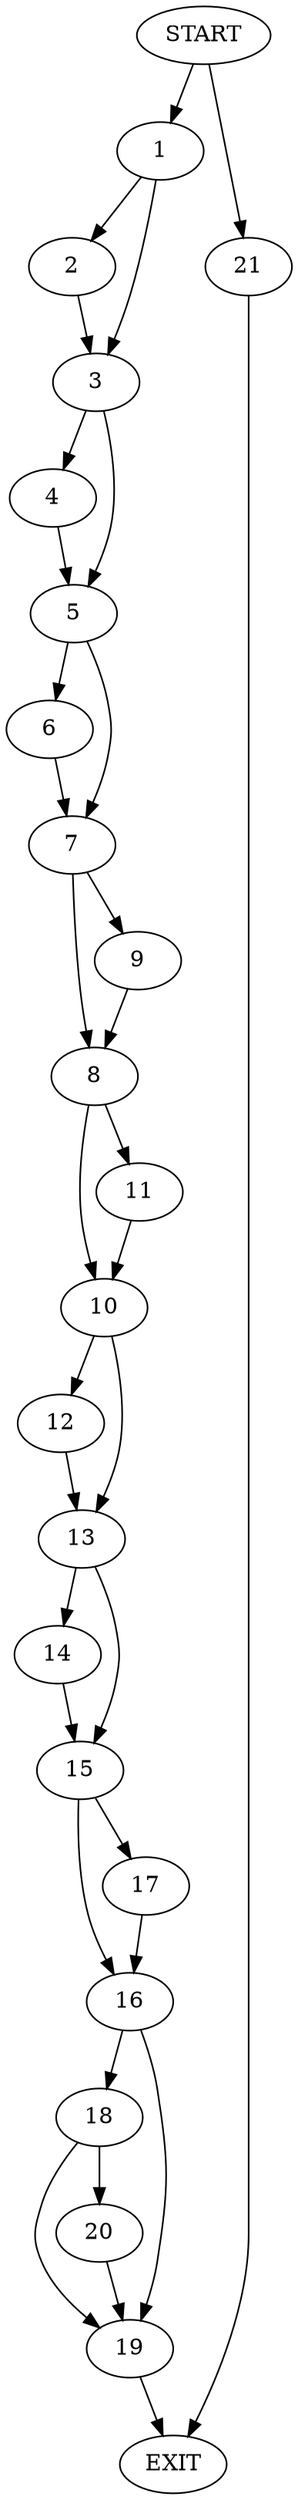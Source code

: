 digraph {
0 [label="START"]
22 [label="EXIT"]
0 -> 1
1 -> 2
1 -> 3
3 -> 4
3 -> 5
2 -> 3
5 -> 6
5 -> 7
4 -> 5
6 -> 7
7 -> 8
7 -> 9
8 -> 10
8 -> 11
9 -> 8
10 -> 12
10 -> 13
11 -> 10
12 -> 13
13 -> 14
13 -> 15
14 -> 15
15 -> 16
15 -> 17
16 -> 18
16 -> 19
17 -> 16
18 -> 20
18 -> 19
19 -> 22
0 -> 21
21 -> 22
20 -> 19
}
